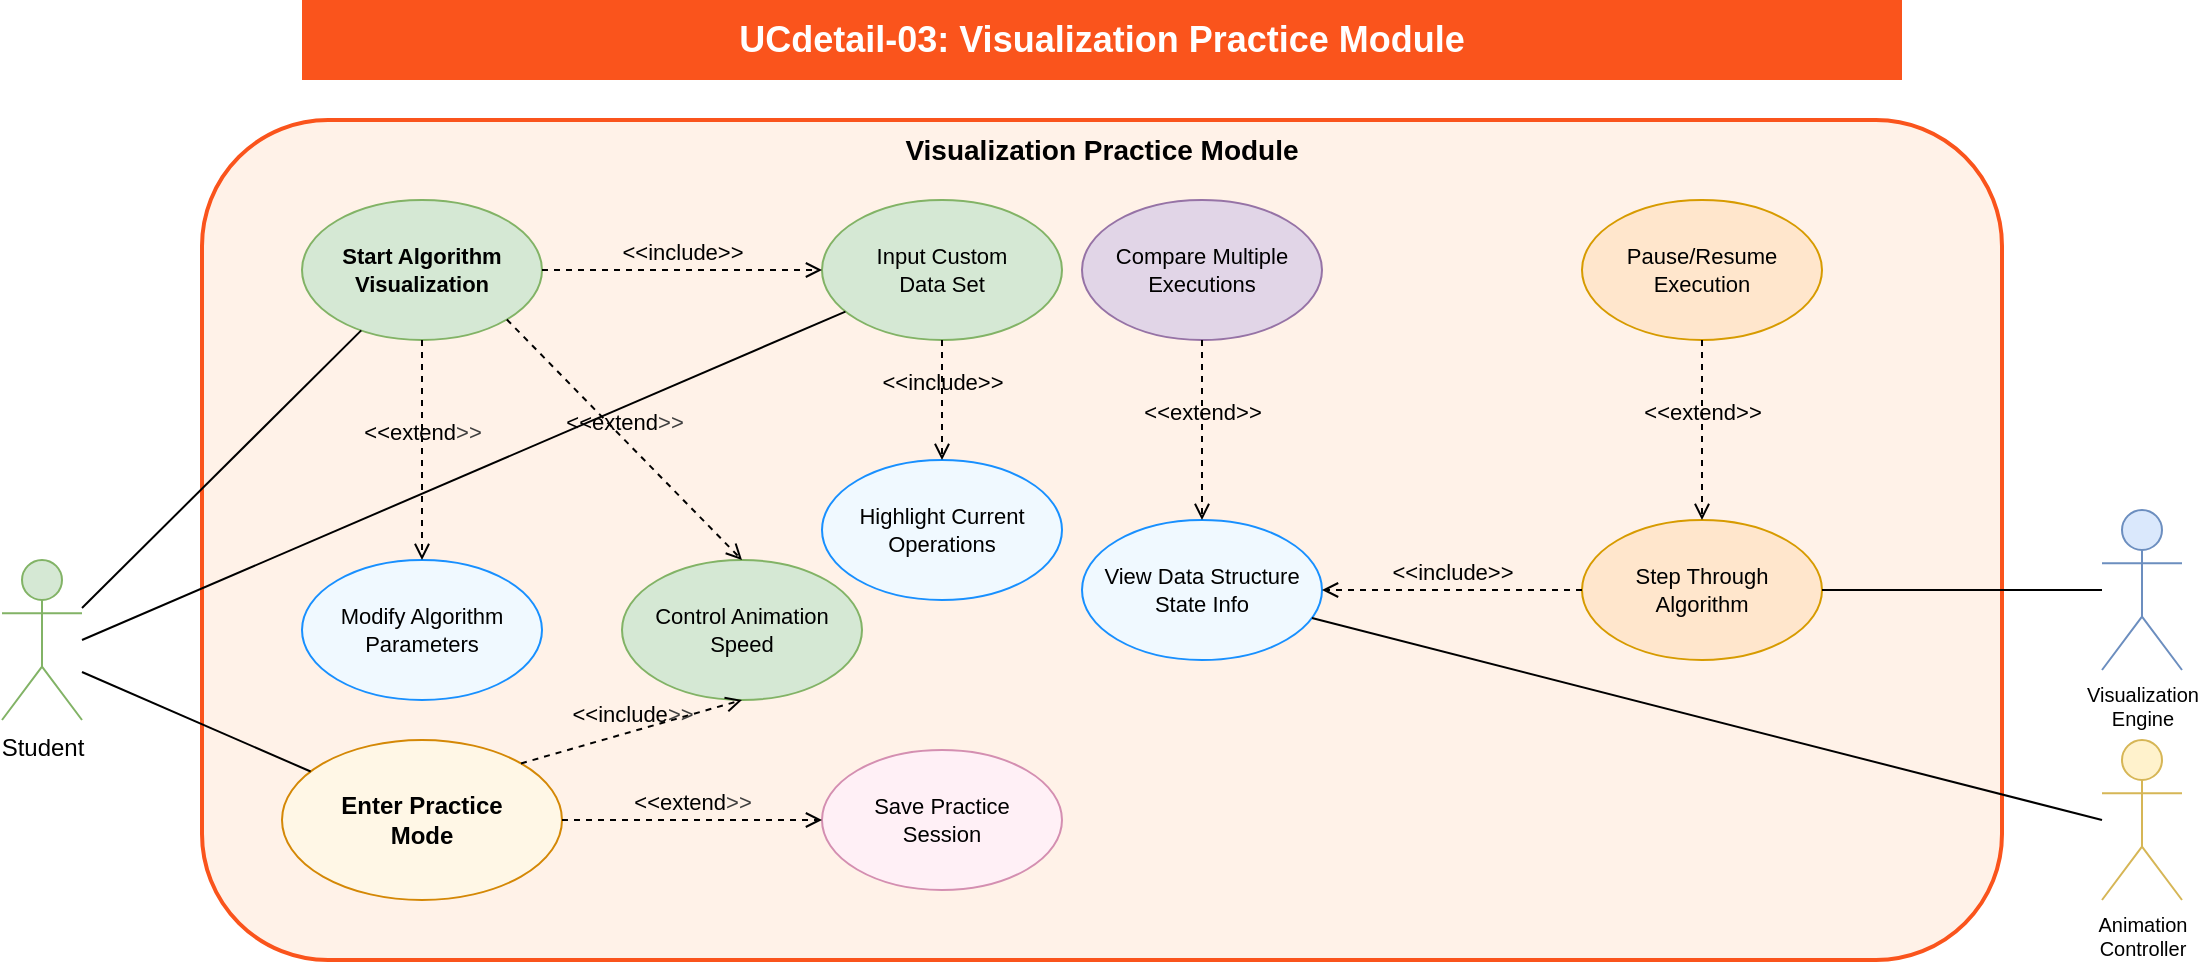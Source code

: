 <mxfile>
    <diagram name="UCdetail-03: Visualization Practice Module" id="ucdetail-03">
        <mxGraphModel dx="1072" dy="466" grid="1" gridSize="10" guides="1" tooltips="1" connect="1" arrows="1" fold="1" page="1" pageScale="1" pageWidth="1200" pageHeight="800" math="0" shadow="0">
            <root>
                <mxCell id="0"/>
                <mxCell id="1" parent="0"/>
                <mxCell id="title" value="UCdetail-03: Visualization Practice Module" style="text;html=1;align=center;verticalAlign=middle;whiteSpace=wrap;rounded=0;fontSize=18;fontStyle=1;fillColor=#fa541c;fontColor=#ffffff" parent="1" vertex="1">
                    <mxGeometry x="200" y="20" width="800" height="40" as="geometry"/>
                </mxCell>
                <mxCell id="system-boundary" value="Visualization Practice Module" style="rounded=1;whiteSpace=wrap;html=1;fontSize=14;fontStyle=1;fillColor=#fff2e8;strokeColor=#fa541c;strokeWidth=2;verticalAlign=top" parent="1" vertex="1">
                    <mxGeometry x="150" y="80" width="900" height="420" as="geometry"/>
                </mxCell>
                <mxCell id="student" value="Student" style="shape=umlActor;verticalLabelPosition=bottom;verticalAlign=top;html=1;outlineConnect=0;fontSize=12;fillColor=#d5e8d4;strokeColor=#82b366" parent="1" vertex="1">
                    <mxGeometry x="50" y="300" width="40" height="80" as="geometry"/>
                </mxCell>
                <mxCell id="visualization-engine" value="Visualization&#xa;Engine" style="shape=umlActor;verticalLabelPosition=bottom;verticalAlign=top;html=1;outlineConnect=0;fontSize=10;fillColor=#dae8fc;strokeColor=#6c8ebf" parent="1" vertex="1">
                    <mxGeometry x="1100" y="275" width="40" height="80" as="geometry"/>
                </mxCell>
                <mxCell id="animation-controller" value="Animation&#xa;Controller" style="shape=umlActor;verticalLabelPosition=bottom;verticalAlign=top;html=1;outlineConnect=0;fontSize=10;fillColor=#fff2cc;strokeColor=#d6b656" parent="1" vertex="1">
                    <mxGeometry x="1100" y="390" width="40" height="80" as="geometry"/>
                </mxCell>
                <mxCell id="start-visualization" value="Start Algorithm&#xa;Visualization" style="ellipse;whiteSpace=wrap;html=1;fontSize=11;fillColor=#d5e8d4;strokeColor=#82b366;fontStyle=1" parent="1" vertex="1">
                    <mxGeometry x="200" y="120" width="120" height="70" as="geometry"/>
                </mxCell>
                <mxCell id="input-data" value="Input Custom&#xa;Data Set" style="ellipse;whiteSpace=wrap;html=1;fontSize=11;fillColor=#d5e8d4;strokeColor=#82b366" parent="1" vertex="1">
                    <mxGeometry x="460" y="120" width="120" height="70" as="geometry"/>
                </mxCell>
                <mxCell id="control-animation" value="Control Animation&#xa;Speed" style="ellipse;whiteSpace=wrap;html=1;fontSize=11;fillColor=#d5e8d4;strokeColor=#82b366" parent="1" vertex="1">
                    <mxGeometry x="360" y="300" width="120" height="70" as="geometry"/>
                </mxCell>
                <mxCell id="step-through" value="Step Through&#xa;Algorithm" style="ellipse;whiteSpace=wrap;html=1;fontSize=11;fillColor=#ffe6cc;strokeColor=#d79b00" parent="1" vertex="1">
                    <mxGeometry x="840" y="280" width="120" height="70" as="geometry"/>
                </mxCell>
                <mxCell id="pause-resume" value="Pause/Resume&#xa;Execution" style="ellipse;whiteSpace=wrap;html=1;fontSize=11;fillColor=#ffe6cc;strokeColor=#d79b00" parent="1" vertex="1">
                    <mxGeometry x="840" y="120" width="120" height="70" as="geometry"/>
                </mxCell>
                <mxCell id="modify-parameters" value="Modify Algorithm&#xa;Parameters" style="ellipse;whiteSpace=wrap;html=1;fontSize=11;fillColor=#f0f9ff;strokeColor=#1890ff" parent="1" vertex="1">
                    <mxGeometry x="200" y="300" width="120" height="70" as="geometry"/>
                </mxCell>
                <mxCell id="highlight-operations" value="Highlight Current&#xa;Operations" style="ellipse;whiteSpace=wrap;html=1;fontSize=11;fillColor=#f0f9ff;strokeColor=#1890ff" parent="1" vertex="1">
                    <mxGeometry x="460" y="250" width="120" height="70" as="geometry"/>
                </mxCell>
                <mxCell id="view-state-info" value="View Data Structure&#xa;State Info" style="ellipse;whiteSpace=wrap;html=1;fontSize=11;fillColor=#f0f9ff;strokeColor=#1890ff" parent="1" vertex="1">
                    <mxGeometry x="590" y="280" width="120" height="70" as="geometry"/>
                </mxCell>
                <mxCell id="compare-executions" value="Compare Multiple&#xa;Executions" style="ellipse;whiteSpace=wrap;html=1;fontSize=11;fillColor=#e1d5e7;strokeColor=#9673a6" parent="1" vertex="1">
                    <mxGeometry x="590" y="120" width="120" height="70" as="geometry"/>
                </mxCell>
                <mxCell id="practice-mode" value="Enter Practice&#xa;Mode" style="ellipse;whiteSpace=wrap;html=1;fontSize=12;fillColor=#fff7e6;strokeColor=#d48806;fontStyle=1" parent="1" vertex="1">
                    <mxGeometry x="190" y="390" width="140" height="80" as="geometry"/>
                </mxCell>
                <mxCell id="save-session" value="Save Practice&#xa;Session" style="ellipse;whiteSpace=wrap;html=1;fontSize=11;fillColor=#fff0f6;strokeColor=#d48fb1" parent="1" vertex="1">
                    <mxGeometry x="460" y="395" width="120" height="70" as="geometry"/>
                </mxCell>
                <mxCell id="student-start" value="" style="endArrow=none;html=1;rounded=0;fontSize=12;startSize=8;endSize=8;exitX=1;exitY=0.3;" parent="1" source="student" target="start-visualization" edge="1">
                    <mxGeometry width="50" height="50" relative="1" as="geometry">
                        <mxPoint x="400" y="400" as="sourcePoint"/>
                        <mxPoint x="450" y="350" as="targetPoint"/>
                    </mxGeometry>
                </mxCell>
                <mxCell id="student-input" value="" style="endArrow=none;html=1;rounded=0;fontSize=12;startSize=8;endSize=8;exitX=1;exitY=0.5;" parent="1" source="student" target="input-data" edge="1">
                    <mxGeometry width="50" height="50" relative="1" as="geometry">
                        <mxPoint x="400" y="400" as="sourcePoint"/>
                        <mxPoint x="450" y="350" as="targetPoint"/>
                    </mxGeometry>
                </mxCell>
                <mxCell id="student-practice" value="" style="endArrow=none;html=1;rounded=0;fontSize=12;startSize=8;endSize=8;exitX=1;exitY=0.7;" parent="1" source="student" target="practice-mode" edge="1">
                    <mxGeometry width="50" height="50" relative="1" as="geometry">
                        <mxPoint x="400" y="400" as="sourcePoint"/>
                        <mxPoint x="450" y="350" as="targetPoint"/>
                    </mxGeometry>
                </mxCell>
                <mxCell id="engine-connection" value="" style="endArrow=none;html=1;rounded=0;fontSize=12;startSize=8;endSize=8;" parent="1" source="visualization-engine" target="step-through" edge="1">
                    <mxGeometry width="50" height="50" relative="1" as="geometry">
                        <mxPoint x="400" y="400" as="sourcePoint"/>
                        <mxPoint x="450" y="350" as="targetPoint"/>
                    </mxGeometry>
                </mxCell>
                <mxCell id="animation-connection" value="" style="endArrow=none;html=1;rounded=0;fontSize=12;startSize=8;endSize=8;exitX=0;exitY=0.5;" parent="1" source="animation-controller" target="view-state-info" edge="1">
                    <mxGeometry width="50" height="50" relative="1" as="geometry">
                        <mxPoint x="400" y="400" as="sourcePoint"/>
                        <mxPoint x="450" y="350" as="targetPoint"/>
                    </mxGeometry>
                </mxCell>
                <mxCell id="3" value="&amp;lt;&amp;lt;include&amp;gt;&amp;gt;" style="html=1;verticalAlign=bottom;labelBackgroundColor=none;endArrow=open;endFill=0;dashed=1;exitX=1;exitY=0.5;exitDx=0;exitDy=0;entryX=0;entryY=0.5;entryDx=0;entryDy=0;" parent="1" source="start-visualization" target="input-data" edge="1">
                    <mxGeometry width="160" relative="1" as="geometry">
                        <mxPoint x="200" y="240" as="sourcePoint"/>
                        <mxPoint x="360" y="240" as="targetPoint"/>
                    </mxGeometry>
                </mxCell>
                <mxCell id="6" value="&amp;lt;&amp;lt;include&amp;gt;&amp;gt;" style="html=1;verticalAlign=bottom;labelBackgroundColor=none;endArrow=open;endFill=0;dashed=1;entryX=0.5;entryY=0;entryDx=0;entryDy=0;exitX=0.5;exitY=1;exitDx=0;exitDy=0;" parent="1" source="input-data" target="highlight-operations" edge="1">
                    <mxGeometry width="160" relative="1" as="geometry">
                        <mxPoint x="319" y="412" as="sourcePoint"/>
                        <mxPoint x="468" y="320" as="targetPoint"/>
                    </mxGeometry>
                </mxCell>
                <mxCell id="7" value="&amp;lt;&amp;lt;extend&lt;span style=&quot;color: rgb(63, 63, 63); background-color: transparent;&quot;&gt;&amp;gt;&amp;gt;&lt;/span&gt;" style="html=1;verticalAlign=bottom;labelBackgroundColor=none;endArrow=open;endFill=0;dashed=1;exitX=1;exitY=1;exitDx=0;exitDy=0;entryX=0.5;entryY=0;entryDx=0;entryDy=0;" parent="1" source="start-visualization" target="control-animation" edge="1">
                    <mxGeometry width="160" relative="1" as="geometry">
                        <mxPoint x="330" y="165" as="sourcePoint"/>
                        <mxPoint x="470" y="165" as="targetPoint"/>
                    </mxGeometry>
                </mxCell>
                <mxCell id="8" value="&amp;lt;&amp;lt;include&amp;gt;&amp;gt;" style="html=1;verticalAlign=bottom;labelBackgroundColor=none;endArrow=open;endFill=0;dashed=1;exitX=0;exitY=0.5;exitDx=0;exitDy=0;entryX=1;entryY=0.5;entryDx=0;entryDy=0;" parent="1" source="step-through" target="view-state-info" edge="1">
                    <mxGeometry width="160" relative="1" as="geometry">
                        <mxPoint x="730" y="460" as="sourcePoint"/>
                        <mxPoint x="890" y="460" as="targetPoint"/>
                    </mxGeometry>
                </mxCell>
                <mxCell id="11" value="&amp;lt;&amp;lt;include&lt;span style=&quot;color: rgb(63, 63, 63); background-color: transparent;&quot;&gt;&amp;gt;&amp;gt;&lt;/span&gt;" style="html=1;verticalAlign=bottom;labelBackgroundColor=none;endArrow=open;endFill=0;dashed=1;exitX=1;exitY=0;exitDx=0;exitDy=0;entryX=0.5;entryY=1;entryDx=0;entryDy=0;" parent="1" source="practice-mode" target="control-animation" edge="1">
                    <mxGeometry width="160" relative="1" as="geometry">
                        <mxPoint x="312" y="190" as="sourcePoint"/>
                        <mxPoint x="430" y="310" as="targetPoint"/>
                    </mxGeometry>
                </mxCell>
                <mxCell id="12" value="&amp;lt;&amp;lt;extend&lt;span style=&quot;color: rgb(63, 63, 63); background-color: transparent;&quot;&gt;&amp;gt;&amp;gt;&lt;/span&gt;" style="html=1;verticalAlign=bottom;labelBackgroundColor=none;endArrow=open;endFill=0;dashed=1;exitX=1;exitY=0.5;exitDx=0;exitDy=0;entryX=0;entryY=0.5;entryDx=0;entryDy=0;" parent="1" source="practice-mode" target="save-session" edge="1">
                    <mxGeometry width="160" relative="1" as="geometry">
                        <mxPoint x="312" y="190" as="sourcePoint"/>
                        <mxPoint x="430" y="310" as="targetPoint"/>
                    </mxGeometry>
                </mxCell>
                <mxCell id="14" value="&amp;lt;&amp;lt;extend&amp;gt;&amp;gt;" style="html=1;verticalAlign=bottom;labelBackgroundColor=none;endArrow=open;endFill=0;dashed=1;entryX=0.5;entryY=0;entryDx=0;entryDy=0;exitX=0.5;exitY=1;exitDx=0;exitDy=0;" parent="1" source="compare-executions" target="view-state-info" edge="1">
                    <mxGeometry width="160" relative="1" as="geometry">
                        <mxPoint x="720" y="165" as="sourcePoint"/>
                        <mxPoint x="850" y="165" as="targetPoint"/>
                    </mxGeometry>
                </mxCell>
                <mxCell id="15" value="&amp;lt;&amp;lt;extend&amp;gt;&amp;gt;" style="html=1;verticalAlign=bottom;labelBackgroundColor=none;endArrow=open;endFill=0;dashed=1;entryX=0.5;entryY=0;entryDx=0;entryDy=0;exitX=0.5;exitY=1;exitDx=0;exitDy=0;" parent="1" source="pause-resume" target="step-through" edge="1">
                    <mxGeometry width="160" relative="1" as="geometry">
                        <mxPoint x="660" y="200" as="sourcePoint"/>
                        <mxPoint x="660" y="290" as="targetPoint"/>
                    </mxGeometry>
                </mxCell>
                <mxCell id="16" value="&amp;lt;&amp;lt;extend&lt;span style=&quot;color: rgb(63, 63, 63); background-color: transparent;&quot;&gt;&amp;gt;&amp;gt;&lt;/span&gt;" style="html=1;verticalAlign=bottom;labelBackgroundColor=none;endArrow=open;endFill=0;dashed=1;exitX=0.5;exitY=1;exitDx=0;exitDy=0;entryX=0.5;entryY=0;entryDx=0;entryDy=0;" parent="1" source="start-visualization" target="modify-parameters" edge="1">
                    <mxGeometry width="160" relative="1" as="geometry">
                        <mxPoint x="312" y="190" as="sourcePoint"/>
                        <mxPoint x="430" y="310" as="targetPoint"/>
                    </mxGeometry>
                </mxCell>
            </root>
        </mxGraphModel>
    </diagram>
</mxfile>